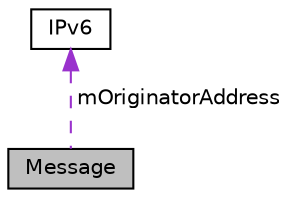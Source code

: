 digraph "Message"
{
  edge [fontname="Helvetica",fontsize="10",labelfontname="Helvetica",labelfontsize="10"];
  node [fontname="Helvetica",fontsize="10",shape=record];
  Node1 [label="Message",height=0.2,width=0.4,color="black", fillcolor="grey75", style="filled" fontcolor="black"];
  Node2 -> Node1 [dir="back",color="darkorchid3",fontsize="10",style="dashed",label=" mOriginatorAddress" ,fontname="Helvetica"];
  Node2 [label="IPv6",height=0.2,width=0.4,color="black", fillcolor="white", style="filled",URL="$class_i_pv6.html",tooltip="Object representing an IPv6. "];
}
